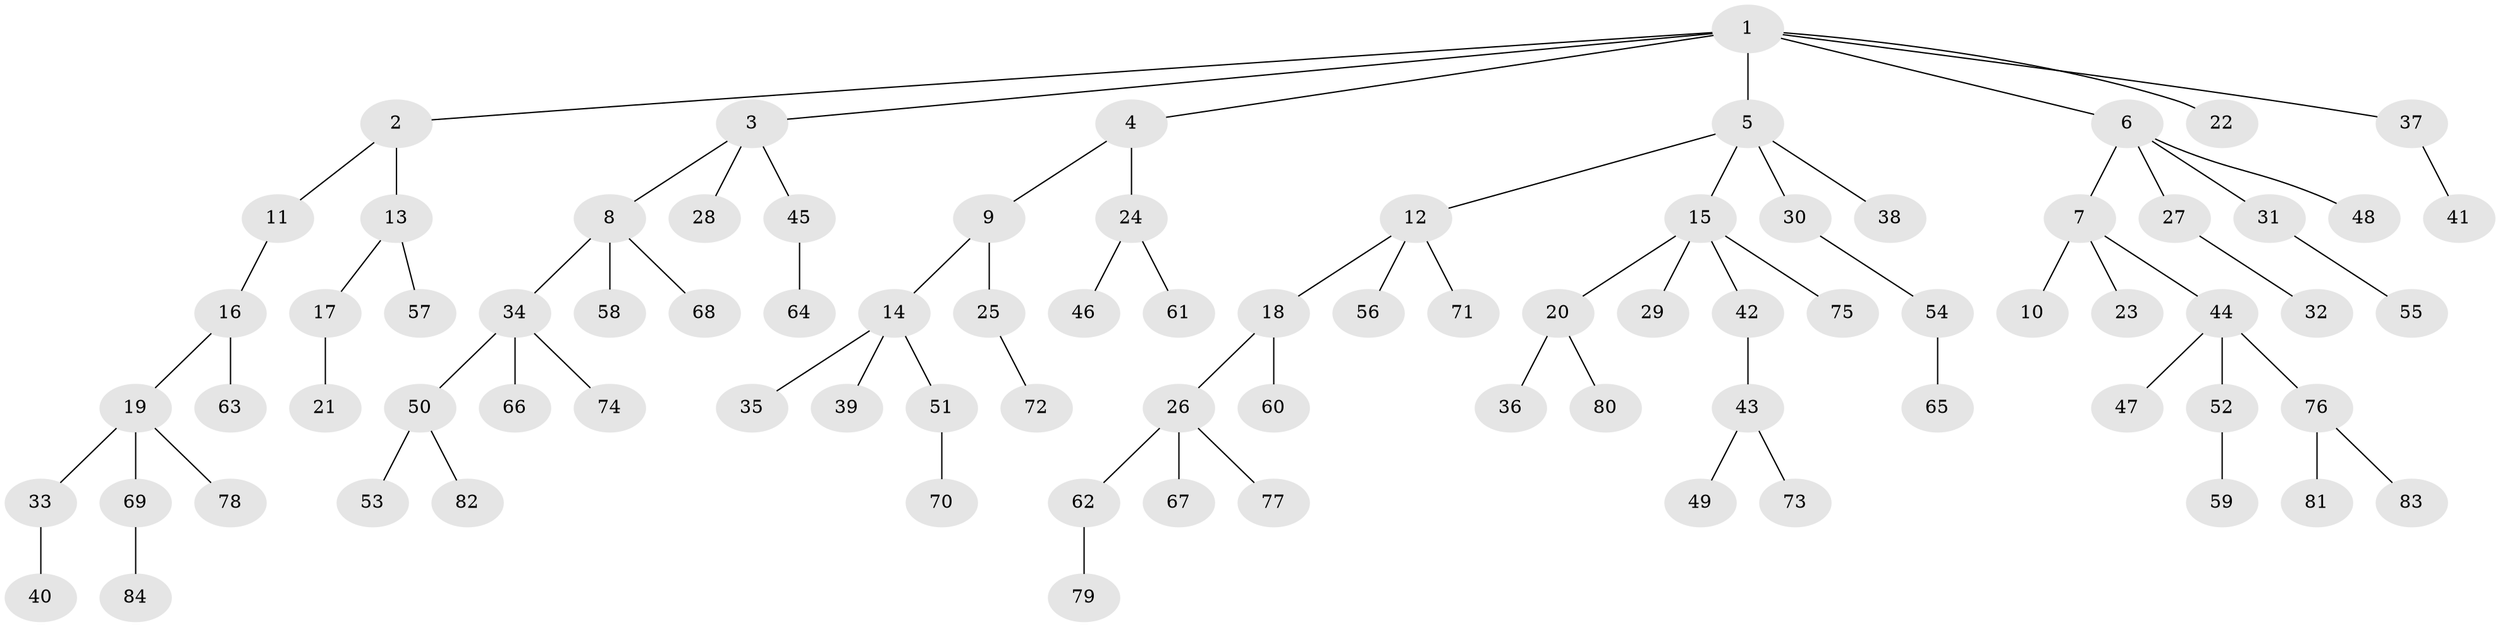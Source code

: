 // Generated by graph-tools (version 1.1) at 2025/15/03/09/25 04:15:34]
// undirected, 84 vertices, 83 edges
graph export_dot {
graph [start="1"]
  node [color=gray90,style=filled];
  1;
  2;
  3;
  4;
  5;
  6;
  7;
  8;
  9;
  10;
  11;
  12;
  13;
  14;
  15;
  16;
  17;
  18;
  19;
  20;
  21;
  22;
  23;
  24;
  25;
  26;
  27;
  28;
  29;
  30;
  31;
  32;
  33;
  34;
  35;
  36;
  37;
  38;
  39;
  40;
  41;
  42;
  43;
  44;
  45;
  46;
  47;
  48;
  49;
  50;
  51;
  52;
  53;
  54;
  55;
  56;
  57;
  58;
  59;
  60;
  61;
  62;
  63;
  64;
  65;
  66;
  67;
  68;
  69;
  70;
  71;
  72;
  73;
  74;
  75;
  76;
  77;
  78;
  79;
  80;
  81;
  82;
  83;
  84;
  1 -- 2;
  1 -- 3;
  1 -- 4;
  1 -- 5;
  1 -- 6;
  1 -- 22;
  1 -- 37;
  2 -- 11;
  2 -- 13;
  3 -- 8;
  3 -- 28;
  3 -- 45;
  4 -- 9;
  4 -- 24;
  5 -- 12;
  5 -- 15;
  5 -- 30;
  5 -- 38;
  6 -- 7;
  6 -- 27;
  6 -- 31;
  6 -- 48;
  7 -- 10;
  7 -- 23;
  7 -- 44;
  8 -- 34;
  8 -- 58;
  8 -- 68;
  9 -- 14;
  9 -- 25;
  11 -- 16;
  12 -- 18;
  12 -- 56;
  12 -- 71;
  13 -- 17;
  13 -- 57;
  14 -- 35;
  14 -- 39;
  14 -- 51;
  15 -- 20;
  15 -- 29;
  15 -- 42;
  15 -- 75;
  16 -- 19;
  16 -- 63;
  17 -- 21;
  18 -- 26;
  18 -- 60;
  19 -- 33;
  19 -- 69;
  19 -- 78;
  20 -- 36;
  20 -- 80;
  24 -- 46;
  24 -- 61;
  25 -- 72;
  26 -- 62;
  26 -- 67;
  26 -- 77;
  27 -- 32;
  30 -- 54;
  31 -- 55;
  33 -- 40;
  34 -- 50;
  34 -- 66;
  34 -- 74;
  37 -- 41;
  42 -- 43;
  43 -- 49;
  43 -- 73;
  44 -- 47;
  44 -- 52;
  44 -- 76;
  45 -- 64;
  50 -- 53;
  50 -- 82;
  51 -- 70;
  52 -- 59;
  54 -- 65;
  62 -- 79;
  69 -- 84;
  76 -- 81;
  76 -- 83;
}
